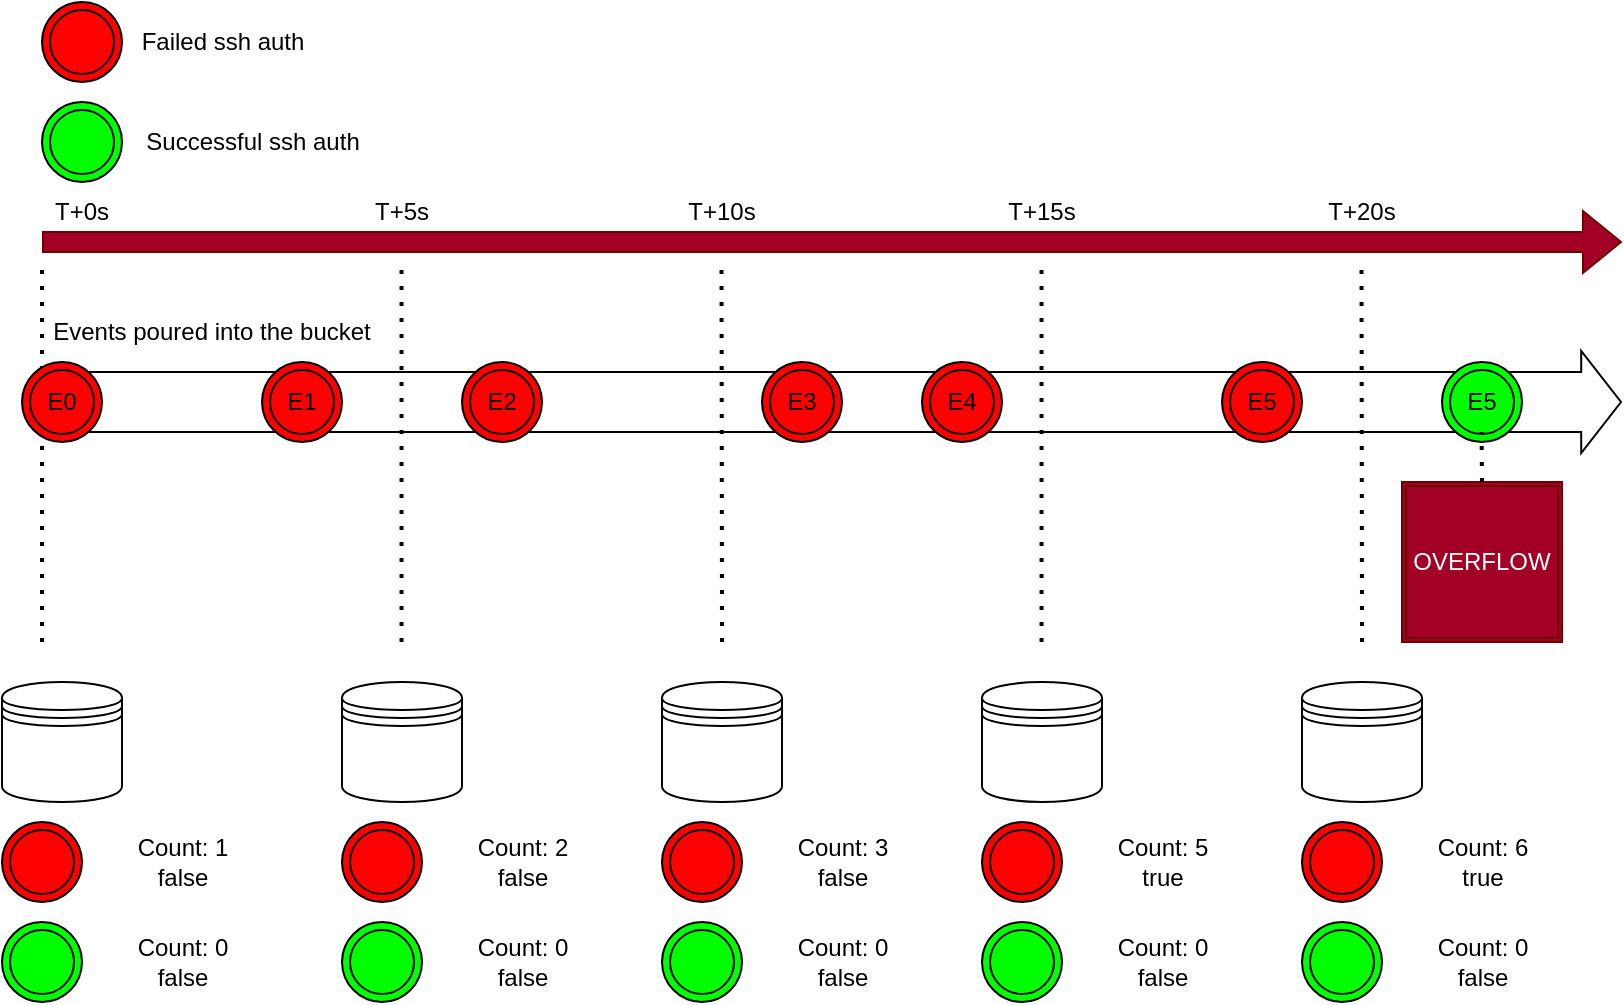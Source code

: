 <mxfile version="21.5.0">
  <diagram name="Page-1" id="RAUu5xI-Dg7mPlQcd15Y">
    <mxGraphModel dx="1597" dy="876" grid="1" gridSize="10" guides="1" tooltips="1" connect="1" arrows="1" fold="1" page="1" pageScale="1" pageWidth="827" pageHeight="1169" math="0" shadow="0">
      <root>
        <mxCell id="0" />
        <mxCell id="1" parent="0" />
        <mxCell id="GVfHSsp1LPKBqe8zwPOD-1" value="" style="shape=flexArrow;endArrow=classic;html=1;rounded=0;fillColor=#a20025;strokeColor=#6F0000;" edge="1" parent="1">
          <mxGeometry width="50" height="50" relative="1" as="geometry">
            <mxPoint x="40" y="120" as="sourcePoint" />
            <mxPoint x="830" y="120" as="targetPoint" />
          </mxGeometry>
        </mxCell>
        <mxCell id="GVfHSsp1LPKBqe8zwPOD-2" value="T+0s" style="text;strokeColor=none;align=center;fillColor=none;html=1;verticalAlign=middle;whiteSpace=wrap;rounded=0;" vertex="1" parent="1">
          <mxGeometry x="30" y="90" width="60" height="30" as="geometry" />
        </mxCell>
        <mxCell id="GVfHSsp1LPKBqe8zwPOD-3" value="T+5s" style="text;strokeColor=none;align=center;fillColor=none;html=1;verticalAlign=middle;whiteSpace=wrap;rounded=0;" vertex="1" parent="1">
          <mxGeometry x="190" y="90" width="60" height="30" as="geometry" />
        </mxCell>
        <mxCell id="GVfHSsp1LPKBqe8zwPOD-4" value="T+10s" style="text;strokeColor=none;align=center;fillColor=none;html=1;verticalAlign=middle;whiteSpace=wrap;rounded=0;" vertex="1" parent="1">
          <mxGeometry x="350" y="90" width="60" height="30" as="geometry" />
        </mxCell>
        <mxCell id="GVfHSsp1LPKBqe8zwPOD-5" value="T+15s" style="text;strokeColor=none;align=center;fillColor=none;html=1;verticalAlign=middle;whiteSpace=wrap;rounded=0;" vertex="1" parent="1">
          <mxGeometry x="510" y="90" width="60" height="30" as="geometry" />
        </mxCell>
        <mxCell id="GVfHSsp1LPKBqe8zwPOD-6" value="T+20s" style="text;strokeColor=none;align=center;fillColor=none;html=1;verticalAlign=middle;whiteSpace=wrap;rounded=0;" vertex="1" parent="1">
          <mxGeometry x="670" y="90" width="60" height="30" as="geometry" />
        </mxCell>
        <mxCell id="GVfHSsp1LPKBqe8zwPOD-7" value="" style="endArrow=none;dashed=1;html=1;dashPattern=1 3;strokeWidth=2;rounded=0;" edge="1" parent="1">
          <mxGeometry width="50" height="50" relative="1" as="geometry">
            <mxPoint x="40" y="320" as="sourcePoint" />
            <mxPoint x="40" y="130" as="targetPoint" />
          </mxGeometry>
        </mxCell>
        <mxCell id="GVfHSsp1LPKBqe8zwPOD-8" value="" style="endArrow=none;dashed=1;html=1;dashPattern=1 3;strokeWidth=2;rounded=0;" edge="1" parent="1">
          <mxGeometry width="50" height="50" relative="1" as="geometry">
            <mxPoint x="219.76" y="320" as="sourcePoint" />
            <mxPoint x="219.76" y="130" as="targetPoint" />
          </mxGeometry>
        </mxCell>
        <mxCell id="GVfHSsp1LPKBqe8zwPOD-9" value="" style="endArrow=none;dashed=1;html=1;dashPattern=1 3;strokeWidth=2;rounded=0;" edge="1" parent="1">
          <mxGeometry width="50" height="50" relative="1" as="geometry">
            <mxPoint x="380" y="320" as="sourcePoint" />
            <mxPoint x="379.76" y="130" as="targetPoint" />
          </mxGeometry>
        </mxCell>
        <mxCell id="GVfHSsp1LPKBqe8zwPOD-10" value="" style="endArrow=none;dashed=1;html=1;dashPattern=1 3;strokeWidth=2;rounded=0;" edge="1" parent="1">
          <mxGeometry width="50" height="50" relative="1" as="geometry">
            <mxPoint x="539.76" y="320" as="sourcePoint" />
            <mxPoint x="539.76" y="130" as="targetPoint" />
          </mxGeometry>
        </mxCell>
        <mxCell id="GVfHSsp1LPKBqe8zwPOD-13" value="" style="endArrow=none;dashed=1;html=1;dashPattern=1 3;strokeWidth=2;rounded=0;" edge="1" parent="1">
          <mxGeometry width="50" height="50" relative="1" as="geometry">
            <mxPoint x="700" y="320" as="sourcePoint" />
            <mxPoint x="699.76" y="130" as="targetPoint" />
          </mxGeometry>
        </mxCell>
        <mxCell id="GVfHSsp1LPKBqe8zwPOD-15" value="" style="shape=datastore;whiteSpace=wrap;html=1;" vertex="1" parent="1">
          <mxGeometry x="20" y="340" width="60" height="60" as="geometry" />
        </mxCell>
        <mxCell id="GVfHSsp1LPKBqe8zwPOD-16" value="" style="shape=datastore;whiteSpace=wrap;html=1;" vertex="1" parent="1">
          <mxGeometry x="190" y="340" width="60" height="60" as="geometry" />
        </mxCell>
        <mxCell id="GVfHSsp1LPKBqe8zwPOD-17" value="" style="shape=datastore;whiteSpace=wrap;html=1;" vertex="1" parent="1">
          <mxGeometry x="350" y="340" width="60" height="60" as="geometry" />
        </mxCell>
        <mxCell id="GVfHSsp1LPKBqe8zwPOD-18" value="" style="shape=datastore;whiteSpace=wrap;html=1;" vertex="1" parent="1">
          <mxGeometry x="510" y="340" width="60" height="60" as="geometry" />
        </mxCell>
        <mxCell id="GVfHSsp1LPKBqe8zwPOD-21" value="" style="shape=flexArrow;endArrow=classic;html=1;rounded=0;width=30;endSize=6.3;fillColor=none;" edge="1" parent="1">
          <mxGeometry width="50" height="50" relative="1" as="geometry">
            <mxPoint x="40" y="200" as="sourcePoint" />
            <mxPoint x="830" y="200" as="targetPoint" />
          </mxGeometry>
        </mxCell>
        <mxCell id="GVfHSsp1LPKBqe8zwPOD-22" value="Events poured into the bucket" style="text;strokeColor=none;align=center;fillColor=none;html=1;verticalAlign=middle;whiteSpace=wrap;rounded=0;" vertex="1" parent="1">
          <mxGeometry x="20" y="150" width="210" height="30" as="geometry" />
        </mxCell>
        <mxCell id="GVfHSsp1LPKBqe8zwPOD-23" value="" style="ellipse;shape=doubleEllipse;whiteSpace=wrap;html=1;aspect=fixed;fillColor=#FF0000;" vertex="1" parent="1">
          <mxGeometry x="30" y="180" width="40" height="40" as="geometry" />
        </mxCell>
        <mxCell id="GVfHSsp1LPKBqe8zwPOD-27" value="E0" style="text;strokeColor=none;align=center;fillColor=none;html=1;verticalAlign=middle;whiteSpace=wrap;rounded=0;" vertex="1" parent="1">
          <mxGeometry x="20" y="185" width="60" height="30" as="geometry" />
        </mxCell>
        <mxCell id="GVfHSsp1LPKBqe8zwPOD-30" value="" style="ellipse;shape=doubleEllipse;whiteSpace=wrap;html=1;aspect=fixed;fillColor=#FF0000;" vertex="1" parent="1">
          <mxGeometry x="150" y="180" width="40" height="40" as="geometry" />
        </mxCell>
        <mxCell id="GVfHSsp1LPKBqe8zwPOD-31" value="E1" style="text;strokeColor=none;align=center;fillColor=none;html=1;verticalAlign=middle;whiteSpace=wrap;rounded=0;" vertex="1" parent="1">
          <mxGeometry x="140" y="185" width="60" height="30" as="geometry" />
        </mxCell>
        <mxCell id="GVfHSsp1LPKBqe8zwPOD-32" value="" style="ellipse;shape=doubleEllipse;whiteSpace=wrap;html=1;aspect=fixed;fillColor=#FF0000;" vertex="1" parent="1">
          <mxGeometry x="400" y="180" width="40" height="40" as="geometry" />
        </mxCell>
        <mxCell id="GVfHSsp1LPKBqe8zwPOD-33" value="E3" style="text;strokeColor=none;align=center;fillColor=none;html=1;verticalAlign=middle;whiteSpace=wrap;rounded=0;" vertex="1" parent="1">
          <mxGeometry x="390" y="185" width="60" height="30" as="geometry" />
        </mxCell>
        <mxCell id="GVfHSsp1LPKBqe8zwPOD-34" value="" style="ellipse;shape=doubleEllipse;whiteSpace=wrap;html=1;aspect=fixed;fillColor=#FF0000;" vertex="1" parent="1">
          <mxGeometry x="480" y="180" width="40" height="40" as="geometry" />
        </mxCell>
        <mxCell id="GVfHSsp1LPKBqe8zwPOD-35" value="E4" style="text;strokeColor=none;align=center;fillColor=none;html=1;verticalAlign=middle;whiteSpace=wrap;rounded=0;" vertex="1" parent="1">
          <mxGeometry x="470" y="185" width="60" height="30" as="geometry" />
        </mxCell>
        <mxCell id="GVfHSsp1LPKBqe8zwPOD-36" value="" style="ellipse;shape=doubleEllipse;whiteSpace=wrap;html=1;aspect=fixed;fillColor=#FF0000;" vertex="1" parent="1">
          <mxGeometry x="250" y="180" width="40" height="40" as="geometry" />
        </mxCell>
        <mxCell id="GVfHSsp1LPKBqe8zwPOD-37" value="E2" style="text;strokeColor=none;align=center;fillColor=none;html=1;verticalAlign=middle;whiteSpace=wrap;rounded=0;" vertex="1" parent="1">
          <mxGeometry x="240" y="185" width="60" height="30" as="geometry" />
        </mxCell>
        <mxCell id="GVfHSsp1LPKBqe8zwPOD-56" value="OVERFLOW" style="shape=ext;double=1;whiteSpace=wrap;html=1;aspect=fixed;fillColor=#a20025;fontColor=#ffffff;strokeColor=#6F0000;" vertex="1" parent="1">
          <mxGeometry x="720" y="240" width="80" height="80" as="geometry" />
        </mxCell>
        <mxCell id="GVfHSsp1LPKBqe8zwPOD-59" value="" style="shape=datastore;whiteSpace=wrap;html=1;" vertex="1" parent="1">
          <mxGeometry x="670" y="340" width="60" height="60" as="geometry" />
        </mxCell>
        <mxCell id="GVfHSsp1LPKBqe8zwPOD-61" value="" style="ellipse;shape=doubleEllipse;whiteSpace=wrap;html=1;aspect=fixed;fillColor=#FF0000;" vertex="1" parent="1">
          <mxGeometry x="630" y="180" width="40" height="40" as="geometry" />
        </mxCell>
        <mxCell id="GVfHSsp1LPKBqe8zwPOD-62" value="E5" style="text;strokeColor=none;align=center;fillColor=none;html=1;verticalAlign=middle;whiteSpace=wrap;rounded=0;" vertex="1" parent="1">
          <mxGeometry x="620" y="185" width="60" height="30" as="geometry" />
        </mxCell>
        <mxCell id="GVfHSsp1LPKBqe8zwPOD-63" value="" style="ellipse;shape=doubleEllipse;whiteSpace=wrap;html=1;aspect=fixed;fillColor=#00FF00;" vertex="1" parent="1">
          <mxGeometry x="740" y="180" width="40" height="40" as="geometry" />
        </mxCell>
        <mxCell id="GVfHSsp1LPKBqe8zwPOD-64" value="E5" style="text;strokeColor=none;align=center;fillColor=none;html=1;verticalAlign=middle;whiteSpace=wrap;rounded=0;" vertex="1" parent="1">
          <mxGeometry x="730" y="185" width="60" height="30" as="geometry" />
        </mxCell>
        <mxCell id="GVfHSsp1LPKBqe8zwPOD-65" value="" style="endArrow=none;dashed=1;html=1;dashPattern=1 3;strokeWidth=2;rounded=0;" edge="1" parent="1">
          <mxGeometry width="50" height="50" relative="1" as="geometry">
            <mxPoint x="760" y="240" as="sourcePoint" />
            <mxPoint x="759.76" y="215" as="targetPoint" />
          </mxGeometry>
        </mxCell>
        <mxCell id="GVfHSsp1LPKBqe8zwPOD-67" value="" style="ellipse;shape=doubleEllipse;whiteSpace=wrap;html=1;aspect=fixed;fillColor=#FF0000;" vertex="1" parent="1">
          <mxGeometry x="40" width="40" height="40" as="geometry" />
        </mxCell>
        <mxCell id="GVfHSsp1LPKBqe8zwPOD-69" value="" style="ellipse;shape=doubleEllipse;whiteSpace=wrap;html=1;aspect=fixed;fillColor=#00FF00;" vertex="1" parent="1">
          <mxGeometry x="40" y="50" width="40" height="40" as="geometry" />
        </mxCell>
        <mxCell id="GVfHSsp1LPKBqe8zwPOD-71" value="Failed ssh auth" style="text;html=1;align=center;verticalAlign=middle;resizable=0;points=[];autosize=1;strokeColor=none;fillColor=none;" vertex="1" parent="1">
          <mxGeometry x="80" y="5" width="100" height="30" as="geometry" />
        </mxCell>
        <mxCell id="GVfHSsp1LPKBqe8zwPOD-72" value="Successful ssh auth" style="text;html=1;align=center;verticalAlign=middle;resizable=0;points=[];autosize=1;strokeColor=none;fillColor=none;" vertex="1" parent="1">
          <mxGeometry x="80" y="55" width="130" height="30" as="geometry" />
        </mxCell>
        <mxCell id="GVfHSsp1LPKBqe8zwPOD-73" value="" style="ellipse;shape=doubleEllipse;whiteSpace=wrap;html=1;aspect=fixed;fillColor=#FF0000;" vertex="1" parent="1">
          <mxGeometry x="20" y="410" width="40" height="40" as="geometry" />
        </mxCell>
        <mxCell id="GVfHSsp1LPKBqe8zwPOD-74" value="" style="ellipse;shape=doubleEllipse;whiteSpace=wrap;html=1;aspect=fixed;fillColor=#00FF00;" vertex="1" parent="1">
          <mxGeometry x="20" y="460" width="40" height="40" as="geometry" />
        </mxCell>
        <mxCell id="GVfHSsp1LPKBqe8zwPOD-75" value="&lt;div&gt;Count: 1&lt;/div&gt;&lt;div&gt;false&lt;br&gt;&lt;/div&gt;" style="text;html=1;align=center;verticalAlign=middle;resizable=0;points=[];autosize=1;strokeColor=none;fillColor=none;" vertex="1" parent="1">
          <mxGeometry x="75" y="410" width="70" height="40" as="geometry" />
        </mxCell>
        <mxCell id="GVfHSsp1LPKBqe8zwPOD-76" value="&lt;div&gt;Count: 0&lt;/div&gt;false" style="text;html=1;align=center;verticalAlign=middle;resizable=0;points=[];autosize=1;strokeColor=none;fillColor=none;" vertex="1" parent="1">
          <mxGeometry x="75" y="460" width="70" height="40" as="geometry" />
        </mxCell>
        <mxCell id="GVfHSsp1LPKBqe8zwPOD-81" value="" style="ellipse;shape=doubleEllipse;whiteSpace=wrap;html=1;aspect=fixed;fillColor=#FF0000;" vertex="1" parent="1">
          <mxGeometry x="190" y="410" width="40" height="40" as="geometry" />
        </mxCell>
        <mxCell id="GVfHSsp1LPKBqe8zwPOD-82" value="" style="ellipse;shape=doubleEllipse;whiteSpace=wrap;html=1;aspect=fixed;fillColor=#00FF00;" vertex="1" parent="1">
          <mxGeometry x="190" y="460" width="40" height="40" as="geometry" />
        </mxCell>
        <mxCell id="GVfHSsp1LPKBqe8zwPOD-83" value="&lt;div&gt;Count: 2&lt;br&gt;&lt;/div&gt;false" style="text;html=1;align=center;verticalAlign=middle;resizable=0;points=[];autosize=1;strokeColor=none;fillColor=none;" vertex="1" parent="1">
          <mxGeometry x="245" y="410" width="70" height="40" as="geometry" />
        </mxCell>
        <mxCell id="GVfHSsp1LPKBqe8zwPOD-84" value="&lt;div&gt;Count: 0&lt;/div&gt;&lt;div&gt;false&lt;br&gt;&lt;/div&gt;" style="text;html=1;align=center;verticalAlign=middle;resizable=0;points=[];autosize=1;strokeColor=none;fillColor=none;" vertex="1" parent="1">
          <mxGeometry x="245" y="460" width="70" height="40" as="geometry" />
        </mxCell>
        <mxCell id="GVfHSsp1LPKBqe8zwPOD-85" value="" style="ellipse;shape=doubleEllipse;whiteSpace=wrap;html=1;aspect=fixed;fillColor=#FF0000;" vertex="1" parent="1">
          <mxGeometry x="350" y="410" width="40" height="40" as="geometry" />
        </mxCell>
        <mxCell id="GVfHSsp1LPKBqe8zwPOD-86" value="" style="ellipse;shape=doubleEllipse;whiteSpace=wrap;html=1;aspect=fixed;fillColor=#00FF00;" vertex="1" parent="1">
          <mxGeometry x="350" y="460" width="40" height="40" as="geometry" />
        </mxCell>
        <mxCell id="GVfHSsp1LPKBqe8zwPOD-87" value="&lt;div&gt;Count: 3&lt;br&gt;&lt;/div&gt;false" style="text;html=1;align=center;verticalAlign=middle;resizable=0;points=[];autosize=1;strokeColor=none;fillColor=none;" vertex="1" parent="1">
          <mxGeometry x="405" y="410" width="70" height="40" as="geometry" />
        </mxCell>
        <mxCell id="GVfHSsp1LPKBqe8zwPOD-88" value="&lt;div&gt;Count: 0&lt;/div&gt;&lt;div&gt;false&lt;br&gt;&lt;/div&gt;" style="text;html=1;align=center;verticalAlign=middle;resizable=0;points=[];autosize=1;strokeColor=none;fillColor=none;" vertex="1" parent="1">
          <mxGeometry x="405" y="460" width="70" height="40" as="geometry" />
        </mxCell>
        <mxCell id="GVfHSsp1LPKBqe8zwPOD-89" value="" style="ellipse;shape=doubleEllipse;whiteSpace=wrap;html=1;aspect=fixed;fillColor=#FF0000;" vertex="1" parent="1">
          <mxGeometry x="510" y="410" width="40" height="40" as="geometry" />
        </mxCell>
        <mxCell id="GVfHSsp1LPKBqe8zwPOD-90" value="" style="ellipse;shape=doubleEllipse;whiteSpace=wrap;html=1;aspect=fixed;fillColor=#00FF00;" vertex="1" parent="1">
          <mxGeometry x="510" y="460" width="40" height="40" as="geometry" />
        </mxCell>
        <mxCell id="GVfHSsp1LPKBqe8zwPOD-91" value="&lt;div&gt;Count: 5&lt;br&gt;&lt;/div&gt;true" style="text;html=1;align=center;verticalAlign=middle;resizable=0;points=[];autosize=1;strokeColor=none;fillColor=none;" vertex="1" parent="1">
          <mxGeometry x="565" y="410" width="70" height="40" as="geometry" />
        </mxCell>
        <mxCell id="GVfHSsp1LPKBqe8zwPOD-92" value="&lt;div&gt;Count: 0&lt;/div&gt;&lt;div&gt;false&lt;br&gt;&lt;/div&gt;" style="text;html=1;align=center;verticalAlign=middle;resizable=0;points=[];autosize=1;strokeColor=none;fillColor=none;" vertex="1" parent="1">
          <mxGeometry x="565" y="460" width="70" height="40" as="geometry" />
        </mxCell>
        <mxCell id="GVfHSsp1LPKBqe8zwPOD-93" value="" style="ellipse;shape=doubleEllipse;whiteSpace=wrap;html=1;aspect=fixed;fillColor=#FF0000;" vertex="1" parent="1">
          <mxGeometry x="670" y="410" width="40" height="40" as="geometry" />
        </mxCell>
        <mxCell id="GVfHSsp1LPKBqe8zwPOD-94" value="" style="ellipse;shape=doubleEllipse;whiteSpace=wrap;html=1;aspect=fixed;fillColor=#00FF00;" vertex="1" parent="1">
          <mxGeometry x="670" y="460" width="40" height="40" as="geometry" />
        </mxCell>
        <mxCell id="GVfHSsp1LPKBqe8zwPOD-95" value="&lt;div&gt;Count: 6&lt;br&gt;&lt;/div&gt;true" style="text;html=1;align=center;verticalAlign=middle;resizable=0;points=[];autosize=1;strokeColor=none;fillColor=none;" vertex="1" parent="1">
          <mxGeometry x="725" y="410" width="70" height="40" as="geometry" />
        </mxCell>
        <mxCell id="GVfHSsp1LPKBqe8zwPOD-96" value="&lt;div&gt;Count: 0&lt;/div&gt;&lt;div&gt;false&lt;br&gt;&lt;/div&gt;" style="text;html=1;align=center;verticalAlign=middle;resizable=0;points=[];autosize=1;strokeColor=none;fillColor=none;" vertex="1" parent="1">
          <mxGeometry x="725" y="460" width="70" height="40" as="geometry" />
        </mxCell>
      </root>
    </mxGraphModel>
  </diagram>
</mxfile>
